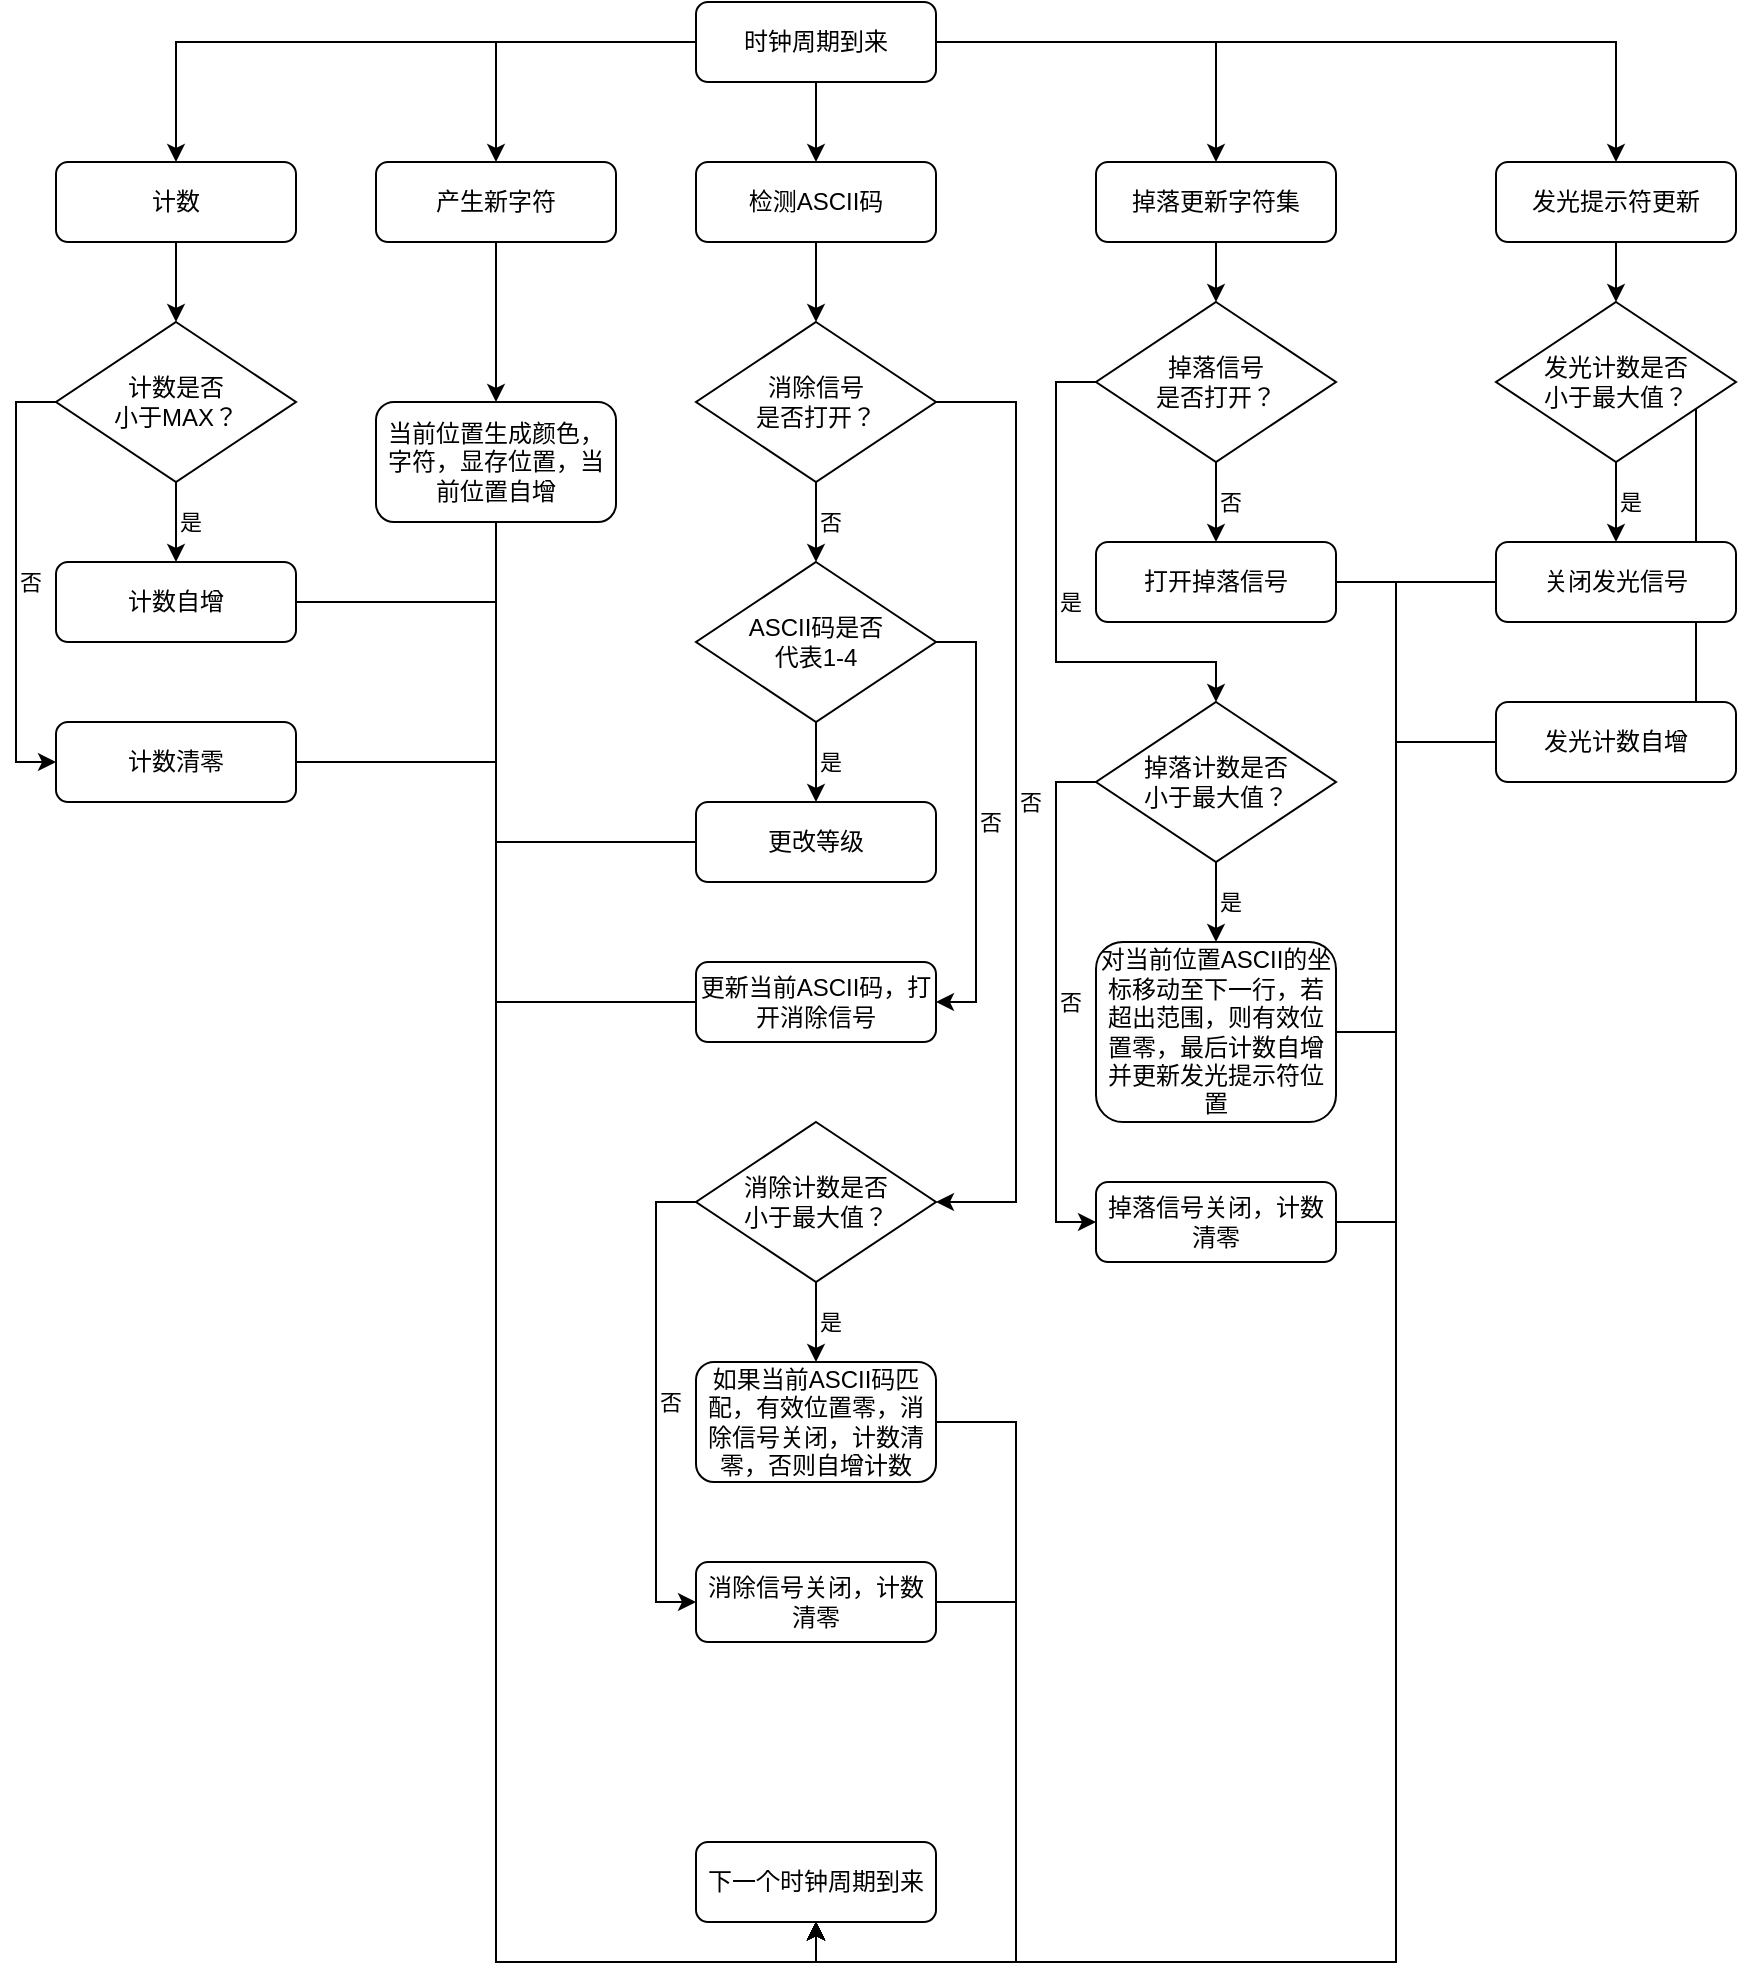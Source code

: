 <mxfile version="13.9.9" type="device"><diagram id="C5RBs43oDa-KdzZeNtuy" name="Page-1"><mxGraphModel dx="2583" dy="1430" grid="1" gridSize="10" guides="1" tooltips="1" connect="1" arrows="1" fold="1" page="1" pageScale="1" pageWidth="827" pageHeight="1169" math="0" shadow="0"><root><mxCell id="WIyWlLk6GJQsqaUBKTNV-0"/><mxCell id="WIyWlLk6GJQsqaUBKTNV-1" parent="WIyWlLk6GJQsqaUBKTNV-0"/><mxCell id="SJKX3oF7rhhigb5OPeJ0-6" style="edgeStyle=orthogonalEdgeStyle;rounded=0;orthogonalLoop=1;jettySize=auto;html=1;" edge="1" parent="WIyWlLk6GJQsqaUBKTNV-1" source="SJKX3oF7rhhigb5OPeJ0-0" target="SJKX3oF7rhhigb5OPeJ0-3"><mxGeometry relative="1" as="geometry"/></mxCell><mxCell id="SJKX3oF7rhhigb5OPeJ0-7" style="edgeStyle=orthogonalEdgeStyle;rounded=0;orthogonalLoop=1;jettySize=auto;html=1;" edge="1" parent="WIyWlLk6GJQsqaUBKTNV-1" source="SJKX3oF7rhhigb5OPeJ0-0" target="SJKX3oF7rhhigb5OPeJ0-1"><mxGeometry relative="1" as="geometry"/></mxCell><mxCell id="SJKX3oF7rhhigb5OPeJ0-8" style="edgeStyle=orthogonalEdgeStyle;rounded=0;orthogonalLoop=1;jettySize=auto;html=1;" edge="1" parent="WIyWlLk6GJQsqaUBKTNV-1" source="SJKX3oF7rhhigb5OPeJ0-0" target="SJKX3oF7rhhigb5OPeJ0-2"><mxGeometry relative="1" as="geometry"/></mxCell><mxCell id="SJKX3oF7rhhigb5OPeJ0-9" style="edgeStyle=orthogonalEdgeStyle;rounded=0;orthogonalLoop=1;jettySize=auto;html=1;" edge="1" parent="WIyWlLk6GJQsqaUBKTNV-1" source="SJKX3oF7rhhigb5OPeJ0-0" target="SJKX3oF7rhhigb5OPeJ0-4"><mxGeometry relative="1" as="geometry"/></mxCell><mxCell id="SJKX3oF7rhhigb5OPeJ0-10" style="edgeStyle=orthogonalEdgeStyle;rounded=0;orthogonalLoop=1;jettySize=auto;html=1;entryX=0.5;entryY=0;entryDx=0;entryDy=0;" edge="1" parent="WIyWlLk6GJQsqaUBKTNV-1" source="SJKX3oF7rhhigb5OPeJ0-0" target="SJKX3oF7rhhigb5OPeJ0-5"><mxGeometry relative="1" as="geometry"/></mxCell><mxCell id="SJKX3oF7rhhigb5OPeJ0-0" value="时钟周期到来" style="rounded=1;whiteSpace=wrap;html=1;" vertex="1" parent="WIyWlLk6GJQsqaUBKTNV-1"><mxGeometry x="360" y="80" width="120" height="40" as="geometry"/></mxCell><mxCell id="SJKX3oF7rhhigb5OPeJ0-12" style="edgeStyle=orthogonalEdgeStyle;rounded=0;orthogonalLoop=1;jettySize=auto;html=1;entryX=0.5;entryY=0;entryDx=0;entryDy=0;" edge="1" parent="WIyWlLk6GJQsqaUBKTNV-1" source="SJKX3oF7rhhigb5OPeJ0-1" target="SJKX3oF7rhhigb5OPeJ0-11"><mxGeometry relative="1" as="geometry"/></mxCell><mxCell id="SJKX3oF7rhhigb5OPeJ0-1" value="计数" style="rounded=1;whiteSpace=wrap;html=1;" vertex="1" parent="WIyWlLk6GJQsqaUBKTNV-1"><mxGeometry x="40" y="160" width="120" height="40" as="geometry"/></mxCell><mxCell id="SJKX3oF7rhhigb5OPeJ0-22" style="edgeStyle=orthogonalEdgeStyle;rounded=0;orthogonalLoop=1;jettySize=auto;html=1;entryX=0.5;entryY=0;entryDx=0;entryDy=0;align=left;" edge="1" parent="WIyWlLk6GJQsqaUBKTNV-1" source="SJKX3oF7rhhigb5OPeJ0-2" target="SJKX3oF7rhhigb5OPeJ0-21"><mxGeometry relative="1" as="geometry"/></mxCell><mxCell id="SJKX3oF7rhhigb5OPeJ0-2" value="产生新字符" style="rounded=1;whiteSpace=wrap;html=1;" vertex="1" parent="WIyWlLk6GJQsqaUBKTNV-1"><mxGeometry x="200" y="160" width="120" height="40" as="geometry"/></mxCell><mxCell id="SJKX3oF7rhhigb5OPeJ0-28" style="edgeStyle=orthogonalEdgeStyle;rounded=0;orthogonalLoop=1;jettySize=auto;html=1;entryX=0.5;entryY=0;entryDx=0;entryDy=0;align=left;" edge="1" parent="WIyWlLk6GJQsqaUBKTNV-1" source="SJKX3oF7rhhigb5OPeJ0-3" target="SJKX3oF7rhhigb5OPeJ0-27"><mxGeometry relative="1" as="geometry"/></mxCell><mxCell id="SJKX3oF7rhhigb5OPeJ0-3" value="检测ASCII码" style="rounded=1;whiteSpace=wrap;html=1;" vertex="1" parent="WIyWlLk6GJQsqaUBKTNV-1"><mxGeometry x="360" y="160" width="120" height="40" as="geometry"/></mxCell><mxCell id="SJKX3oF7rhhigb5OPeJ0-45" style="edgeStyle=orthogonalEdgeStyle;rounded=0;orthogonalLoop=1;jettySize=auto;html=1;align=left;entryX=0.5;entryY=0;entryDx=0;entryDy=0;" edge="1" parent="WIyWlLk6GJQsqaUBKTNV-1" source="SJKX3oF7rhhigb5OPeJ0-4" target="SJKX3oF7rhhigb5OPeJ0-47"><mxGeometry relative="1" as="geometry"><mxPoint x="620" y="220" as="targetPoint"/></mxGeometry></mxCell><mxCell id="SJKX3oF7rhhigb5OPeJ0-4" value="掉落更新字符集" style="rounded=1;whiteSpace=wrap;html=1;" vertex="1" parent="WIyWlLk6GJQsqaUBKTNV-1"><mxGeometry x="560" y="160" width="120" height="40" as="geometry"/></mxCell><mxCell id="SJKX3oF7rhhigb5OPeJ0-61" style="edgeStyle=orthogonalEdgeStyle;rounded=0;orthogonalLoop=1;jettySize=auto;html=1;entryX=0.5;entryY=0;entryDx=0;entryDy=0;align=left;" edge="1" parent="WIyWlLk6GJQsqaUBKTNV-1" source="SJKX3oF7rhhigb5OPeJ0-5" target="SJKX3oF7rhhigb5OPeJ0-60"><mxGeometry relative="1" as="geometry"/></mxCell><mxCell id="SJKX3oF7rhhigb5OPeJ0-5" value="发光提示符更新" style="rounded=1;whiteSpace=wrap;html=1;" vertex="1" parent="WIyWlLk6GJQsqaUBKTNV-1"><mxGeometry x="760" y="160" width="120" height="40" as="geometry"/></mxCell><mxCell id="SJKX3oF7rhhigb5OPeJ0-16" value="是" style="edgeStyle=orthogonalEdgeStyle;rounded=0;orthogonalLoop=1;jettySize=auto;html=1;verticalAlign=middle;align=left;" edge="1" parent="WIyWlLk6GJQsqaUBKTNV-1" source="SJKX3oF7rhhigb5OPeJ0-11" target="SJKX3oF7rhhigb5OPeJ0-14"><mxGeometry relative="1" as="geometry"/></mxCell><mxCell id="SJKX3oF7rhhigb5OPeJ0-17" value="否" style="edgeStyle=orthogonalEdgeStyle;rounded=0;orthogonalLoop=1;jettySize=auto;html=1;align=left;" edge="1" parent="WIyWlLk6GJQsqaUBKTNV-1" source="SJKX3oF7rhhigb5OPeJ0-11" target="SJKX3oF7rhhigb5OPeJ0-15"><mxGeometry relative="1" as="geometry"><Array as="points"><mxPoint x="20" y="280"/><mxPoint x="20" y="460"/></Array></mxGeometry></mxCell><mxCell id="SJKX3oF7rhhigb5OPeJ0-11" value="计数是否&lt;br&gt;小于MAX？" style="rhombus;whiteSpace=wrap;html=1;" vertex="1" parent="WIyWlLk6GJQsqaUBKTNV-1"><mxGeometry x="40" y="240" width="120" height="80" as="geometry"/></mxCell><mxCell id="SJKX3oF7rhhigb5OPeJ0-71" style="edgeStyle=orthogonalEdgeStyle;rounded=0;orthogonalLoop=1;jettySize=auto;html=1;entryX=0.5;entryY=1;entryDx=0;entryDy=0;align=left;" edge="1" parent="WIyWlLk6GJQsqaUBKTNV-1" source="SJKX3oF7rhhigb5OPeJ0-14" target="SJKX3oF7rhhigb5OPeJ0-69"><mxGeometry relative="1" as="geometry"/></mxCell><mxCell id="SJKX3oF7rhhigb5OPeJ0-14" value="计数自增" style="rounded=1;whiteSpace=wrap;html=1;" vertex="1" parent="WIyWlLk6GJQsqaUBKTNV-1"><mxGeometry x="40" y="360" width="120" height="40" as="geometry"/></mxCell><mxCell id="SJKX3oF7rhhigb5OPeJ0-70" style="edgeStyle=orthogonalEdgeStyle;rounded=0;orthogonalLoop=1;jettySize=auto;html=1;entryX=0.5;entryY=1;entryDx=0;entryDy=0;align=left;" edge="1" parent="WIyWlLk6GJQsqaUBKTNV-1" source="SJKX3oF7rhhigb5OPeJ0-15" target="SJKX3oF7rhhigb5OPeJ0-69"><mxGeometry relative="1" as="geometry"/></mxCell><mxCell id="SJKX3oF7rhhigb5OPeJ0-15" value="计数清零" style="rounded=1;whiteSpace=wrap;html=1;" vertex="1" parent="WIyWlLk6GJQsqaUBKTNV-1"><mxGeometry x="40" y="440" width="120" height="40" as="geometry"/></mxCell><mxCell id="SJKX3oF7rhhigb5OPeJ0-72" style="edgeStyle=orthogonalEdgeStyle;rounded=0;orthogonalLoop=1;jettySize=auto;html=1;entryX=0.5;entryY=1;entryDx=0;entryDy=0;align=left;" edge="1" parent="WIyWlLk6GJQsqaUBKTNV-1" source="SJKX3oF7rhhigb5OPeJ0-21" target="SJKX3oF7rhhigb5OPeJ0-69"><mxGeometry relative="1" as="geometry"><Array as="points"><mxPoint x="260" y="1060"/><mxPoint x="420" y="1060"/></Array></mxGeometry></mxCell><mxCell id="SJKX3oF7rhhigb5OPeJ0-21" value="当前位置生成颜色，字符，显存位置，当前位置自增" style="rounded=1;whiteSpace=wrap;html=1;" vertex="1" parent="WIyWlLk6GJQsqaUBKTNV-1"><mxGeometry x="200" y="280" width="120" height="60" as="geometry"/></mxCell><mxCell id="SJKX3oF7rhhigb5OPeJ0-30" value="是" style="edgeStyle=orthogonalEdgeStyle;rounded=0;orthogonalLoop=1;jettySize=auto;html=1;entryX=0.5;entryY=0;entryDx=0;entryDy=0;align=left;" edge="1" parent="WIyWlLk6GJQsqaUBKTNV-1" source="SJKX3oF7rhhigb5OPeJ0-23" target="SJKX3oF7rhhigb5OPeJ0-25"><mxGeometry relative="1" as="geometry"><Array as="points"><mxPoint x="420" y="460"/><mxPoint x="420" y="460"/></Array></mxGeometry></mxCell><mxCell id="SJKX3oF7rhhigb5OPeJ0-31" value="否" style="edgeStyle=orthogonalEdgeStyle;rounded=0;orthogonalLoop=1;jettySize=auto;html=1;align=left;" edge="1" parent="WIyWlLk6GJQsqaUBKTNV-1" source="SJKX3oF7rhhigb5OPeJ0-23" target="SJKX3oF7rhhigb5OPeJ0-26"><mxGeometry relative="1" as="geometry"><Array as="points"><mxPoint x="500" y="400"/><mxPoint x="500" y="580"/></Array></mxGeometry></mxCell><mxCell id="SJKX3oF7rhhigb5OPeJ0-23" value="ASCII码是否&lt;br&gt;代表1-4" style="rhombus;whiteSpace=wrap;html=1;" vertex="1" parent="WIyWlLk6GJQsqaUBKTNV-1"><mxGeometry x="360" y="360" width="120" height="80" as="geometry"/></mxCell><mxCell id="SJKX3oF7rhhigb5OPeJ0-73" style="edgeStyle=orthogonalEdgeStyle;rounded=0;orthogonalLoop=1;jettySize=auto;html=1;entryX=0.5;entryY=1;entryDx=0;entryDy=0;align=left;" edge="1" parent="WIyWlLk6GJQsqaUBKTNV-1" source="SJKX3oF7rhhigb5OPeJ0-25" target="SJKX3oF7rhhigb5OPeJ0-69"><mxGeometry relative="1" as="geometry"><Array as="points"><mxPoint x="420" y="500"/><mxPoint x="260" y="500"/><mxPoint x="260" y="1060"/><mxPoint x="420" y="1060"/></Array></mxGeometry></mxCell><mxCell id="SJKX3oF7rhhigb5OPeJ0-25" value="更改等级&lt;span style=&quot;color: rgba(0 , 0 , 0 , 0) ; font-family: monospace ; font-size: 0px&quot;&gt;%3CmxGraphModel%3E%3Croot%3E%3CmxCell%20id%3D%220%22%2F%3E%3CmxCell%20id%3D%221%22%20parent%3D%220%22%2F%3E%3CmxCell%20id%3D%222%22%20value%3D%22%E8%AE%A1%E6%95%B0%E8%87%AA%E5%A2%9E%22%20style%3D%22rounded%3D1%3BwhiteSpace%3Dwrap%3Bhtml%3D1%3B%22%20vertex%3D%221%22%20parent%3D%221%22%3E%3CmxGeometry%20x%3D%22-120%22%20y%3D%22360%22%20width%3D%22120%22%20height%3D%2240%22%20as%3D%22geometry%22%2F%3E%3C%2FmxCell%3E%3C%2Froot%3E%3C%2FmxGraphModel%3E&lt;/span&gt;" style="rounded=1;whiteSpace=wrap;html=1;" vertex="1" parent="WIyWlLk6GJQsqaUBKTNV-1"><mxGeometry x="360" y="480" width="120" height="40" as="geometry"/></mxCell><mxCell id="SJKX3oF7rhhigb5OPeJ0-74" style="edgeStyle=orthogonalEdgeStyle;rounded=0;orthogonalLoop=1;jettySize=auto;html=1;entryX=0.5;entryY=1;entryDx=0;entryDy=0;align=left;" edge="1" parent="WIyWlLk6GJQsqaUBKTNV-1" source="SJKX3oF7rhhigb5OPeJ0-26" target="SJKX3oF7rhhigb5OPeJ0-69"><mxGeometry relative="1" as="geometry"><Array as="points"><mxPoint x="420" y="580"/><mxPoint x="260" y="580"/><mxPoint x="260" y="1060"/><mxPoint x="420" y="1060"/></Array></mxGeometry></mxCell><mxCell id="SJKX3oF7rhhigb5OPeJ0-26" value="更新当前ASCII码，打开消除信号" style="rounded=1;whiteSpace=wrap;html=1;" vertex="1" parent="WIyWlLk6GJQsqaUBKTNV-1"><mxGeometry x="360" y="560" width="120" height="40" as="geometry"/></mxCell><mxCell id="SJKX3oF7rhhigb5OPeJ0-29" value="否" style="edgeStyle=orthogonalEdgeStyle;rounded=0;orthogonalLoop=1;jettySize=auto;html=1;entryX=0.5;entryY=0;entryDx=0;entryDy=0;align=left;" edge="1" parent="WIyWlLk6GJQsqaUBKTNV-1" source="SJKX3oF7rhhigb5OPeJ0-27" target="SJKX3oF7rhhigb5OPeJ0-23"><mxGeometry relative="1" as="geometry"/></mxCell><mxCell id="SJKX3oF7rhhigb5OPeJ0-36" value="否" style="edgeStyle=orthogonalEdgeStyle;rounded=0;orthogonalLoop=1;jettySize=auto;html=1;align=left;entryX=1;entryY=0.5;entryDx=0;entryDy=0;" edge="1" parent="WIyWlLk6GJQsqaUBKTNV-1" source="SJKX3oF7rhhigb5OPeJ0-27" target="SJKX3oF7rhhigb5OPeJ0-35"><mxGeometry relative="1" as="geometry"><mxPoint x="520" y="620" as="targetPoint"/><Array as="points"><mxPoint x="520" y="280"/><mxPoint x="520" y="680"/></Array></mxGeometry></mxCell><mxCell id="SJKX3oF7rhhigb5OPeJ0-27" value="消除信号&lt;br&gt;是否打开？" style="rhombus;whiteSpace=wrap;html=1;" vertex="1" parent="WIyWlLk6GJQsqaUBKTNV-1"><mxGeometry x="360" y="240" width="120" height="80" as="geometry"/></mxCell><mxCell id="SJKX3oF7rhhigb5OPeJ0-39" value="是" style="edgeStyle=orthogonalEdgeStyle;rounded=0;orthogonalLoop=1;jettySize=auto;html=1;entryX=0.5;entryY=0;entryDx=0;entryDy=0;align=left;" edge="1" parent="WIyWlLk6GJQsqaUBKTNV-1" source="SJKX3oF7rhhigb5OPeJ0-35" target="SJKX3oF7rhhigb5OPeJ0-38"><mxGeometry relative="1" as="geometry"/></mxCell><mxCell id="SJKX3oF7rhhigb5OPeJ0-42" value="否" style="edgeStyle=orthogonalEdgeStyle;rounded=0;orthogonalLoop=1;jettySize=auto;html=1;align=left;entryX=0;entryY=0.5;entryDx=0;entryDy=0;" edge="1" parent="WIyWlLk6GJQsqaUBKTNV-1" source="SJKX3oF7rhhigb5OPeJ0-35" target="SJKX3oF7rhhigb5OPeJ0-40"><mxGeometry relative="1" as="geometry"><mxPoint x="330" y="880" as="targetPoint"/><Array as="points"><mxPoint x="340" y="680"/><mxPoint x="340" y="880"/></Array></mxGeometry></mxCell><mxCell id="SJKX3oF7rhhigb5OPeJ0-35" value="消除计数是否&lt;br&gt;小于最大值？" style="rhombus;whiteSpace=wrap;html=1;" vertex="1" parent="WIyWlLk6GJQsqaUBKTNV-1"><mxGeometry x="360" y="640" width="120" height="80" as="geometry"/></mxCell><mxCell id="SJKX3oF7rhhigb5OPeJ0-75" style="edgeStyle=orthogonalEdgeStyle;rounded=0;orthogonalLoop=1;jettySize=auto;html=1;entryX=0.5;entryY=1;entryDx=0;entryDy=0;align=left;" edge="1" parent="WIyWlLk6GJQsqaUBKTNV-1" source="SJKX3oF7rhhigb5OPeJ0-38" target="SJKX3oF7rhhigb5OPeJ0-69"><mxGeometry relative="1" as="geometry"><Array as="points"><mxPoint x="420" y="790"/><mxPoint x="520" y="790"/><mxPoint x="520" y="1060"/><mxPoint x="420" y="1060"/></Array></mxGeometry></mxCell><mxCell id="SJKX3oF7rhhigb5OPeJ0-38" value="如果当前ASCII码匹配，有效位置零，消除信号关闭，计数清零，否则自增计数" style="rounded=1;whiteSpace=wrap;html=1;" vertex="1" parent="WIyWlLk6GJQsqaUBKTNV-1"><mxGeometry x="360" y="760" width="120" height="60" as="geometry"/></mxCell><mxCell id="SJKX3oF7rhhigb5OPeJ0-76" style="edgeStyle=orthogonalEdgeStyle;rounded=0;orthogonalLoop=1;jettySize=auto;html=1;entryX=0.5;entryY=1;entryDx=0;entryDy=0;align=left;" edge="1" parent="WIyWlLk6GJQsqaUBKTNV-1" source="SJKX3oF7rhhigb5OPeJ0-40" target="SJKX3oF7rhhigb5OPeJ0-69"><mxGeometry relative="1" as="geometry"><Array as="points"><mxPoint x="520" y="880"/><mxPoint x="520" y="1060"/><mxPoint x="420" y="1060"/></Array></mxGeometry></mxCell><mxCell id="SJKX3oF7rhhigb5OPeJ0-40" value="消除信号关闭，计数清零" style="rounded=1;whiteSpace=wrap;html=1;" vertex="1" parent="WIyWlLk6GJQsqaUBKTNV-1"><mxGeometry x="360" y="860" width="120" height="40" as="geometry"/></mxCell><mxCell id="SJKX3oF7rhhigb5OPeJ0-50" value="否" style="edgeStyle=orthogonalEdgeStyle;rounded=0;orthogonalLoop=1;jettySize=auto;html=1;entryX=0.5;entryY=0;entryDx=0;entryDy=0;align=left;" edge="1" parent="WIyWlLk6GJQsqaUBKTNV-1" source="SJKX3oF7rhhigb5OPeJ0-47" target="SJKX3oF7rhhigb5OPeJ0-48"><mxGeometry relative="1" as="geometry"/></mxCell><mxCell id="SJKX3oF7rhhigb5OPeJ0-80" value="是" style="edgeStyle=orthogonalEdgeStyle;rounded=0;orthogonalLoop=1;jettySize=auto;html=1;entryX=0.5;entryY=0;entryDx=0;entryDy=0;align=left;" edge="1" parent="WIyWlLk6GJQsqaUBKTNV-1" source="SJKX3oF7rhhigb5OPeJ0-47" target="SJKX3oF7rhhigb5OPeJ0-52"><mxGeometry relative="1" as="geometry"><Array as="points"><mxPoint x="540" y="270"/><mxPoint x="540" y="410"/><mxPoint x="620" y="410"/></Array></mxGeometry></mxCell><mxCell id="SJKX3oF7rhhigb5OPeJ0-47" value="掉落信号&lt;br&gt;是否打开？" style="rhombus;whiteSpace=wrap;html=1;" vertex="1" parent="WIyWlLk6GJQsqaUBKTNV-1"><mxGeometry x="560" y="230" width="120" height="80" as="geometry"/></mxCell><mxCell id="SJKX3oF7rhhigb5OPeJ0-79" style="edgeStyle=orthogonalEdgeStyle;rounded=0;orthogonalLoop=1;jettySize=auto;html=1;entryX=0.5;entryY=1;entryDx=0;entryDy=0;align=left;" edge="1" parent="WIyWlLk6GJQsqaUBKTNV-1" source="SJKX3oF7rhhigb5OPeJ0-48" target="SJKX3oF7rhhigb5OPeJ0-69"><mxGeometry relative="1" as="geometry"><Array as="points"><mxPoint x="710" y="370"/><mxPoint x="710" y="1060"/><mxPoint x="420" y="1060"/></Array></mxGeometry></mxCell><mxCell id="SJKX3oF7rhhigb5OPeJ0-48" value="打开掉落信号" style="rounded=1;whiteSpace=wrap;html=1;" vertex="1" parent="WIyWlLk6GJQsqaUBKTNV-1"><mxGeometry x="560" y="350" width="120" height="40" as="geometry"/></mxCell><mxCell id="SJKX3oF7rhhigb5OPeJ0-57" value="是" style="edgeStyle=orthogonalEdgeStyle;rounded=0;orthogonalLoop=1;jettySize=auto;html=1;entryX=0.5;entryY=0;entryDx=0;entryDy=0;align=left;" edge="1" parent="WIyWlLk6GJQsqaUBKTNV-1" source="SJKX3oF7rhhigb5OPeJ0-52" target="SJKX3oF7rhhigb5OPeJ0-56"><mxGeometry relative="1" as="geometry"/></mxCell><mxCell id="SJKX3oF7rhhigb5OPeJ0-59" value="否" style="edgeStyle=orthogonalEdgeStyle;rounded=0;orthogonalLoop=1;jettySize=auto;html=1;entryX=0;entryY=0.5;entryDx=0;entryDy=0;align=left;" edge="1" parent="WIyWlLk6GJQsqaUBKTNV-1" source="SJKX3oF7rhhigb5OPeJ0-52" target="SJKX3oF7rhhigb5OPeJ0-58"><mxGeometry relative="1" as="geometry"><Array as="points"><mxPoint x="540" y="470.0"/><mxPoint x="540" y="690"/></Array></mxGeometry></mxCell><mxCell id="SJKX3oF7rhhigb5OPeJ0-52" value="掉落计数是否&lt;br&gt;小于最大值？" style="rhombus;whiteSpace=wrap;html=1;" vertex="1" parent="WIyWlLk6GJQsqaUBKTNV-1"><mxGeometry x="560" y="430" width="120" height="80" as="geometry"/></mxCell><mxCell id="SJKX3oF7rhhigb5OPeJ0-77" style="edgeStyle=orthogonalEdgeStyle;rounded=0;orthogonalLoop=1;jettySize=auto;html=1;entryX=0.5;entryY=1;entryDx=0;entryDy=0;align=left;" edge="1" parent="WIyWlLk6GJQsqaUBKTNV-1" source="SJKX3oF7rhhigb5OPeJ0-56" target="SJKX3oF7rhhigb5OPeJ0-69"><mxGeometry relative="1" as="geometry"><Array as="points"><mxPoint x="710" y="595"/><mxPoint x="710" y="1060"/><mxPoint x="420" y="1060"/></Array></mxGeometry></mxCell><mxCell id="SJKX3oF7rhhigb5OPeJ0-56" value="对当前位置ASCII的坐标移动至下一行，若超出范围，则有效位置零，最后计数自增并更新发光提示符位置" style="rounded=1;whiteSpace=wrap;html=1;" vertex="1" parent="WIyWlLk6GJQsqaUBKTNV-1"><mxGeometry x="560" y="550" width="120" height="90" as="geometry"/></mxCell><mxCell id="SJKX3oF7rhhigb5OPeJ0-78" style="edgeStyle=orthogonalEdgeStyle;rounded=0;orthogonalLoop=1;jettySize=auto;html=1;entryX=0.5;entryY=1;entryDx=0;entryDy=0;align=left;" edge="1" parent="WIyWlLk6GJQsqaUBKTNV-1" source="SJKX3oF7rhhigb5OPeJ0-58" target="SJKX3oF7rhhigb5OPeJ0-69"><mxGeometry relative="1" as="geometry"><Array as="points"><mxPoint x="710" y="690"/><mxPoint x="710" y="1060"/><mxPoint x="420" y="1060"/></Array></mxGeometry></mxCell><mxCell id="SJKX3oF7rhhigb5OPeJ0-58" value="掉落信号关闭，计数清零" style="rounded=1;whiteSpace=wrap;html=1;" vertex="1" parent="WIyWlLk6GJQsqaUBKTNV-1"><mxGeometry x="560" y="670" width="120" height="40" as="geometry"/></mxCell><mxCell id="SJKX3oF7rhhigb5OPeJ0-63" value="是" style="edgeStyle=orthogonalEdgeStyle;rounded=0;orthogonalLoop=1;jettySize=auto;html=1;entryX=0.5;entryY=0;entryDx=0;entryDy=0;align=left;" edge="1" parent="WIyWlLk6GJQsqaUBKTNV-1" source="SJKX3oF7rhhigb5OPeJ0-60" target="SJKX3oF7rhhigb5OPeJ0-62"><mxGeometry relative="1" as="geometry"/></mxCell><mxCell id="SJKX3oF7rhhigb5OPeJ0-67" value="否" style="edgeStyle=orthogonalEdgeStyle;rounded=0;orthogonalLoop=1;jettySize=auto;html=1;entryX=1;entryY=0.5;entryDx=0;entryDy=0;align=left;" edge="1" parent="WIyWlLk6GJQsqaUBKTNV-1" source="SJKX3oF7rhhigb5OPeJ0-60" target="SJKX3oF7rhhigb5OPeJ0-65"><mxGeometry relative="1" as="geometry"><Array as="points"><mxPoint x="860" y="280"/><mxPoint x="860" y="450"/></Array></mxGeometry></mxCell><mxCell id="SJKX3oF7rhhigb5OPeJ0-60" value="发光计数是否&lt;br&gt;小于最大值？" style="rhombus;whiteSpace=wrap;html=1;" vertex="1" parent="WIyWlLk6GJQsqaUBKTNV-1"><mxGeometry x="760" y="230" width="120" height="80" as="geometry"/></mxCell><mxCell id="SJKX3oF7rhhigb5OPeJ0-81" style="edgeStyle=orthogonalEdgeStyle;rounded=0;orthogonalLoop=1;jettySize=auto;html=1;entryX=0.5;entryY=1;entryDx=0;entryDy=0;align=left;" edge="1" parent="WIyWlLk6GJQsqaUBKTNV-1" source="SJKX3oF7rhhigb5OPeJ0-62" target="SJKX3oF7rhhigb5OPeJ0-69"><mxGeometry relative="1" as="geometry"><Array as="points"><mxPoint x="710" y="370"/><mxPoint x="710" y="1060"/><mxPoint x="420" y="1060"/></Array></mxGeometry></mxCell><mxCell id="SJKX3oF7rhhigb5OPeJ0-62" value="关闭发光信号" style="rounded=1;whiteSpace=wrap;html=1;" vertex="1" parent="WIyWlLk6GJQsqaUBKTNV-1"><mxGeometry x="760" y="350" width="120" height="40" as="geometry"/></mxCell><mxCell id="SJKX3oF7rhhigb5OPeJ0-82" style="edgeStyle=orthogonalEdgeStyle;rounded=0;orthogonalLoop=1;jettySize=auto;html=1;entryX=0.5;entryY=1;entryDx=0;entryDy=0;align=left;" edge="1" parent="WIyWlLk6GJQsqaUBKTNV-1" source="SJKX3oF7rhhigb5OPeJ0-65" target="SJKX3oF7rhhigb5OPeJ0-69"><mxGeometry relative="1" as="geometry"><Array as="points"><mxPoint x="710" y="450"/><mxPoint x="710" y="1060"/><mxPoint x="420" y="1060"/></Array></mxGeometry></mxCell><mxCell id="SJKX3oF7rhhigb5OPeJ0-65" value="发光计数自增" style="rounded=1;whiteSpace=wrap;html=1;" vertex="1" parent="WIyWlLk6GJQsqaUBKTNV-1"><mxGeometry x="760" y="430" width="120" height="40" as="geometry"/></mxCell><mxCell id="SJKX3oF7rhhigb5OPeJ0-69" value="下一个时钟周期到来" style="rounded=1;whiteSpace=wrap;html=1;" vertex="1" parent="WIyWlLk6GJQsqaUBKTNV-1"><mxGeometry x="360" y="1000" width="120" height="40" as="geometry"/></mxCell></root></mxGraphModel></diagram></mxfile>